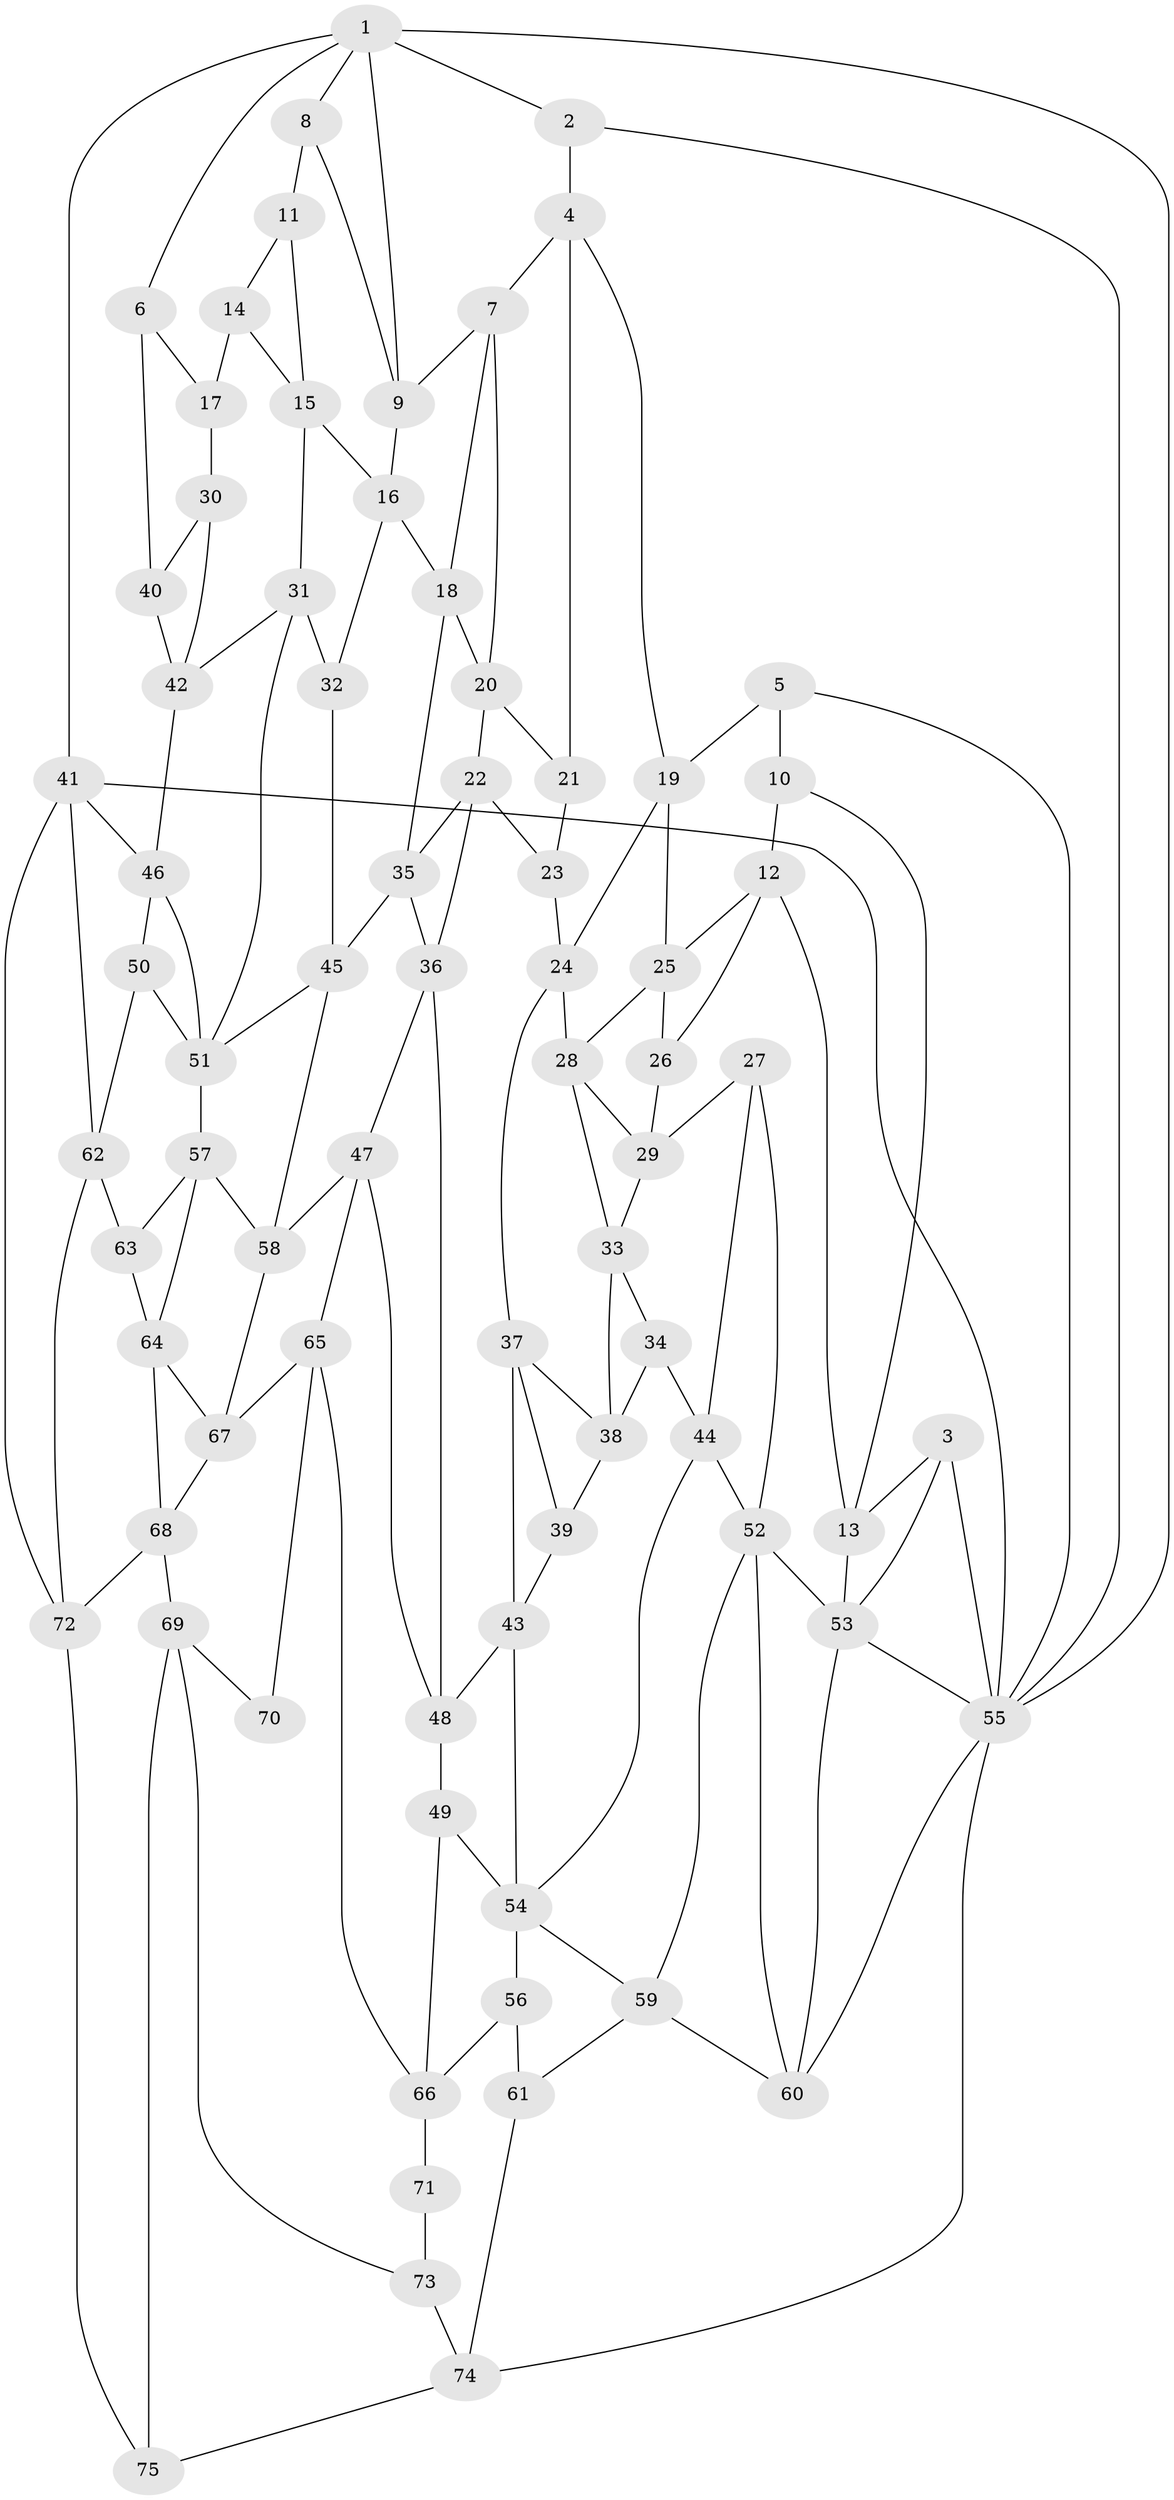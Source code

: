 // original degree distribution, {3: 0.02, 6: 0.24, 4: 0.24, 5: 0.5}
// Generated by graph-tools (version 1.1) at 2025/27/03/09/25 03:27:13]
// undirected, 75 vertices, 141 edges
graph export_dot {
graph [start="1"]
  node [color=gray90,style=filled];
  1;
  2;
  3;
  4;
  5;
  6;
  7;
  8;
  9;
  10;
  11;
  12;
  13;
  14;
  15;
  16;
  17;
  18;
  19;
  20;
  21;
  22;
  23;
  24;
  25;
  26;
  27;
  28;
  29;
  30;
  31;
  32;
  33;
  34;
  35;
  36;
  37;
  38;
  39;
  40;
  41;
  42;
  43;
  44;
  45;
  46;
  47;
  48;
  49;
  50;
  51;
  52;
  53;
  54;
  55;
  56;
  57;
  58;
  59;
  60;
  61;
  62;
  63;
  64;
  65;
  66;
  67;
  68;
  69;
  70;
  71;
  72;
  73;
  74;
  75;
  1 -- 2 [weight=1.0];
  1 -- 6 [weight=1.0];
  1 -- 8 [weight=1.0];
  1 -- 9 [weight=1.0];
  1 -- 41 [weight=1.0];
  1 -- 55 [weight=1.0];
  2 -- 4 [weight=1.0];
  2 -- 55 [weight=1.0];
  3 -- 13 [weight=1.0];
  3 -- 53 [weight=1.0];
  3 -- 55 [weight=1.0];
  4 -- 7 [weight=1.0];
  4 -- 19 [weight=1.0];
  4 -- 21 [weight=1.0];
  5 -- 10 [weight=2.0];
  5 -- 19 [weight=1.0];
  5 -- 55 [weight=1.0];
  6 -- 17 [weight=1.0];
  6 -- 40 [weight=1.0];
  7 -- 9 [weight=1.0];
  7 -- 18 [weight=1.0];
  7 -- 20 [weight=1.0];
  8 -- 9 [weight=1.0];
  8 -- 11 [weight=2.0];
  9 -- 16 [weight=1.0];
  10 -- 12 [weight=1.0];
  10 -- 13 [weight=1.0];
  11 -- 14 [weight=1.0];
  11 -- 15 [weight=1.0];
  12 -- 13 [weight=1.0];
  12 -- 25 [weight=1.0];
  12 -- 26 [weight=1.0];
  13 -- 53 [weight=1.0];
  14 -- 15 [weight=1.0];
  14 -- 17 [weight=2.0];
  15 -- 16 [weight=1.0];
  15 -- 31 [weight=1.0];
  16 -- 18 [weight=1.0];
  16 -- 32 [weight=1.0];
  17 -- 30 [weight=1.0];
  18 -- 20 [weight=1.0];
  18 -- 35 [weight=1.0];
  19 -- 24 [weight=1.0];
  19 -- 25 [weight=1.0];
  20 -- 21 [weight=1.0];
  20 -- 22 [weight=1.0];
  21 -- 23 [weight=2.0];
  22 -- 23 [weight=1.0];
  22 -- 35 [weight=1.0];
  22 -- 36 [weight=1.0];
  23 -- 24 [weight=1.0];
  24 -- 28 [weight=1.0];
  24 -- 37 [weight=1.0];
  25 -- 26 [weight=1.0];
  25 -- 28 [weight=1.0];
  26 -- 29 [weight=1.0];
  27 -- 29 [weight=1.0];
  27 -- 44 [weight=1.0];
  27 -- 52 [weight=1.0];
  28 -- 29 [weight=1.0];
  28 -- 33 [weight=1.0];
  29 -- 33 [weight=1.0];
  30 -- 40 [weight=2.0];
  30 -- 42 [weight=1.0];
  31 -- 32 [weight=1.0];
  31 -- 42 [weight=1.0];
  31 -- 51 [weight=1.0];
  32 -- 45 [weight=1.0];
  33 -- 34 [weight=1.0];
  33 -- 38 [weight=1.0];
  34 -- 38 [weight=1.0];
  34 -- 44 [weight=1.0];
  35 -- 36 [weight=1.0];
  35 -- 45 [weight=1.0];
  36 -- 47 [weight=1.0];
  36 -- 48 [weight=1.0];
  37 -- 38 [weight=1.0];
  37 -- 39 [weight=1.0];
  37 -- 43 [weight=1.0];
  38 -- 39 [weight=1.0];
  39 -- 43 [weight=1.0];
  40 -- 42 [weight=1.0];
  41 -- 46 [weight=1.0];
  41 -- 55 [weight=1.0];
  41 -- 62 [weight=1.0];
  41 -- 72 [weight=1.0];
  42 -- 46 [weight=1.0];
  43 -- 48 [weight=1.0];
  43 -- 54 [weight=1.0];
  44 -- 52 [weight=1.0];
  44 -- 54 [weight=1.0];
  45 -- 51 [weight=1.0];
  45 -- 58 [weight=1.0];
  46 -- 50 [weight=1.0];
  46 -- 51 [weight=1.0];
  47 -- 48 [weight=1.0];
  47 -- 58 [weight=1.0];
  47 -- 65 [weight=1.0];
  48 -- 49 [weight=1.0];
  49 -- 54 [weight=1.0];
  49 -- 66 [weight=1.0];
  50 -- 51 [weight=2.0];
  50 -- 62 [weight=1.0];
  51 -- 57 [weight=1.0];
  52 -- 53 [weight=2.0];
  52 -- 59 [weight=1.0];
  52 -- 60 [weight=1.0];
  53 -- 55 [weight=1.0];
  53 -- 60 [weight=1.0];
  54 -- 56 [weight=2.0];
  54 -- 59 [weight=1.0];
  55 -- 60 [weight=1.0];
  55 -- 74 [weight=1.0];
  56 -- 61 [weight=1.0];
  56 -- 66 [weight=1.0];
  57 -- 58 [weight=1.0];
  57 -- 63 [weight=1.0];
  57 -- 64 [weight=1.0];
  58 -- 67 [weight=1.0];
  59 -- 60 [weight=1.0];
  59 -- 61 [weight=1.0];
  61 -- 74 [weight=1.0];
  62 -- 63 [weight=1.0];
  62 -- 72 [weight=1.0];
  63 -- 64 [weight=1.0];
  64 -- 67 [weight=1.0];
  64 -- 68 [weight=1.0];
  65 -- 66 [weight=1.0];
  65 -- 67 [weight=1.0];
  65 -- 70 [weight=1.0];
  66 -- 71 [weight=1.0];
  67 -- 68 [weight=1.0];
  68 -- 69 [weight=1.0];
  68 -- 72 [weight=1.0];
  69 -- 70 [weight=1.0];
  69 -- 73 [weight=1.0];
  69 -- 75 [weight=1.0];
  71 -- 73 [weight=2.0];
  72 -- 75 [weight=1.0];
  73 -- 74 [weight=1.0];
  74 -- 75 [weight=1.0];
}
